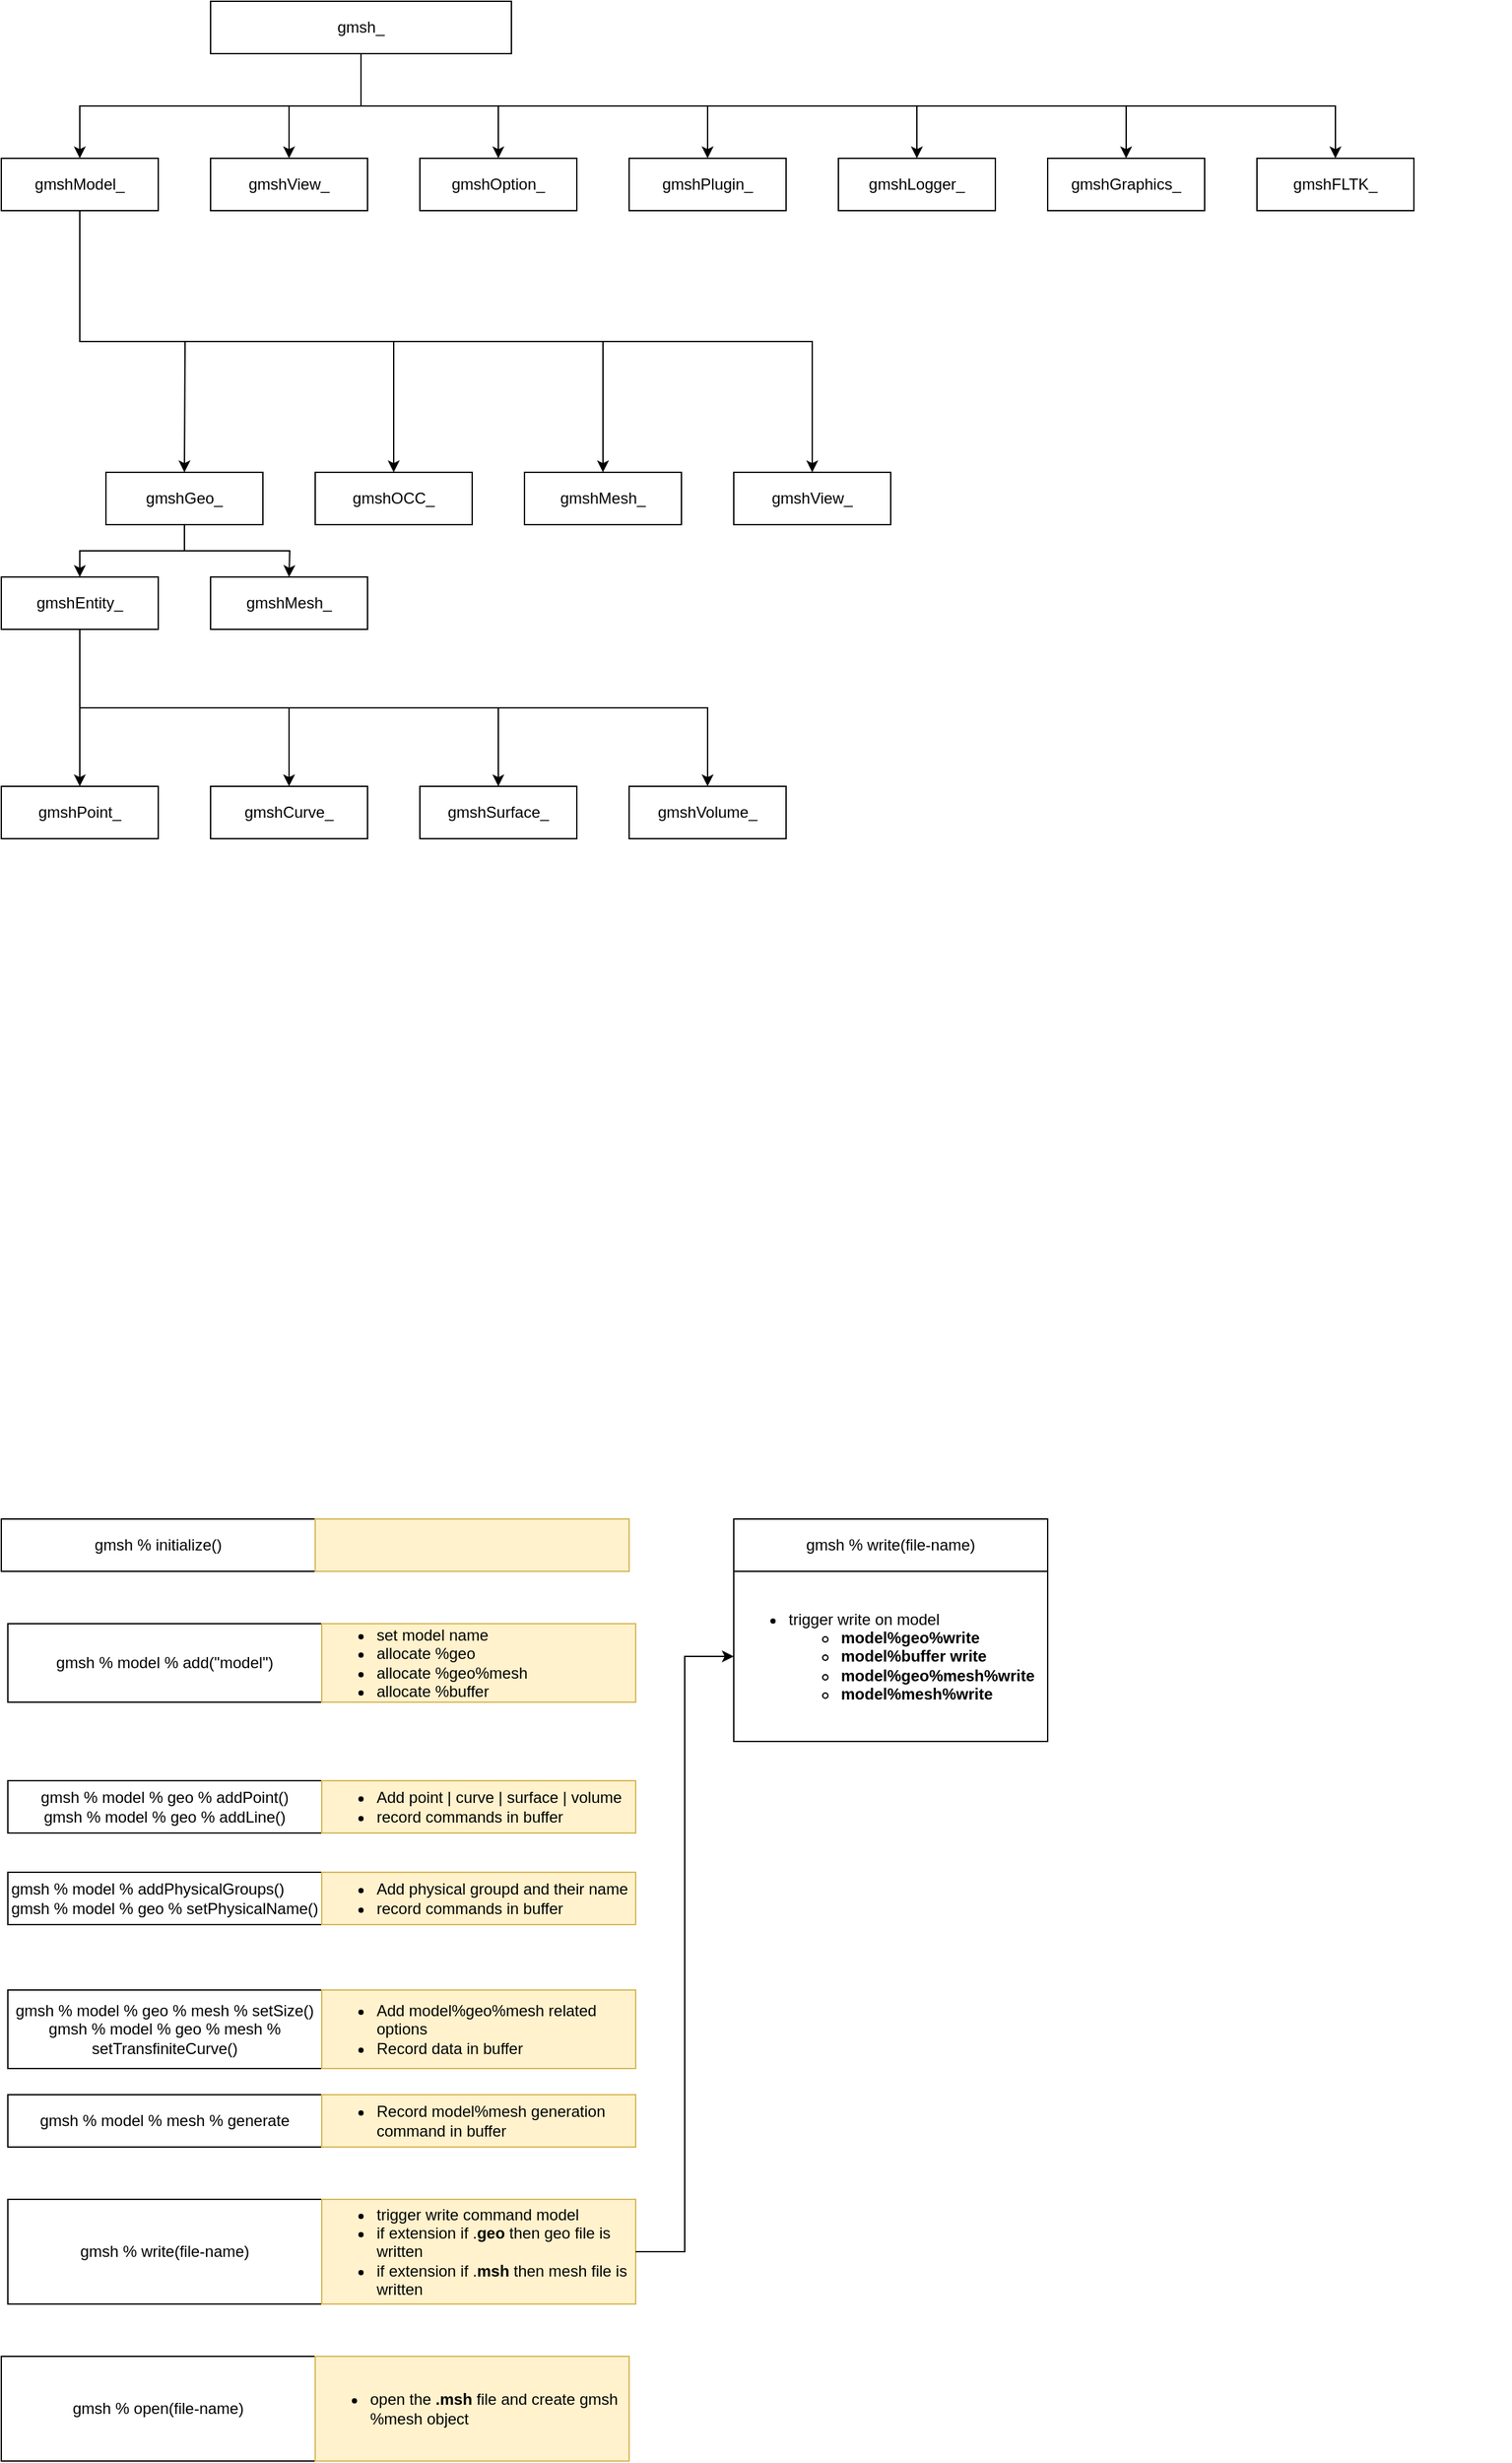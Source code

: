 <mxfile version="15.2.7" type="device" pages="6"><diagram id="NQXRr5dWaCHRLhJ2xisk" name="Overall"><mxGraphModel dx="1102" dy="636" grid="1" gridSize="10" guides="1" tooltips="1" connect="1" arrows="1" fold="1" page="1" pageScale="1" pageWidth="827" pageHeight="1169" math="0" shadow="0"><root><mxCell id="0"/><mxCell id="1" parent="0"/><mxCell id="32eITS3JVrWsyjyf4FKM-10" style="edgeStyle=orthogonalEdgeStyle;rounded=0;orthogonalLoop=1;jettySize=auto;html=1;exitX=0.5;exitY=1;exitDx=0;exitDy=0;" parent="1" source="32eITS3JVrWsyjyf4FKM-2" target="32eITS3JVrWsyjyf4FKM-3" edge="1"><mxGeometry relative="1" as="geometry"/></mxCell><mxCell id="32eITS3JVrWsyjyf4FKM-11" style="edgeStyle=orthogonalEdgeStyle;rounded=0;orthogonalLoop=1;jettySize=auto;html=1;exitX=0.5;exitY=1;exitDx=0;exitDy=0;entryX=0.5;entryY=0;entryDx=0;entryDy=0;" parent="1" source="32eITS3JVrWsyjyf4FKM-2" target="32eITS3JVrWsyjyf4FKM-4" edge="1"><mxGeometry relative="1" as="geometry"/></mxCell><mxCell id="32eITS3JVrWsyjyf4FKM-12" style="edgeStyle=orthogonalEdgeStyle;rounded=0;orthogonalLoop=1;jettySize=auto;html=1;exitX=0.5;exitY=1;exitDx=0;exitDy=0;entryX=0.5;entryY=0;entryDx=0;entryDy=0;" parent="1" source="32eITS3JVrWsyjyf4FKM-2" target="32eITS3JVrWsyjyf4FKM-5" edge="1"><mxGeometry relative="1" as="geometry"/></mxCell><mxCell id="32eITS3JVrWsyjyf4FKM-13" style="edgeStyle=orthogonalEdgeStyle;rounded=0;orthogonalLoop=1;jettySize=auto;html=1;exitX=0.5;exitY=1;exitDx=0;exitDy=0;" parent="1" source="32eITS3JVrWsyjyf4FKM-2" target="32eITS3JVrWsyjyf4FKM-6" edge="1"><mxGeometry relative="1" as="geometry"/></mxCell><mxCell id="4f-s7pOs9MSOMPBTbSYv-1" style="edgeStyle=orthogonalEdgeStyle;rounded=0;orthogonalLoop=1;jettySize=auto;html=1;exitX=0.5;exitY=1;exitDx=0;exitDy=0;" parent="1" source="32eITS3JVrWsyjyf4FKM-2" target="32eITS3JVrWsyjyf4FKM-9" edge="1"><mxGeometry relative="1" as="geometry"/></mxCell><mxCell id="4f-s7pOs9MSOMPBTbSYv-2" style="edgeStyle=orthogonalEdgeStyle;rounded=0;orthogonalLoop=1;jettySize=auto;html=1;exitX=0.5;exitY=1;exitDx=0;exitDy=0;" parent="1" source="32eITS3JVrWsyjyf4FKM-2" target="32eITS3JVrWsyjyf4FKM-7" edge="1"><mxGeometry relative="1" as="geometry"/></mxCell><mxCell id="4f-s7pOs9MSOMPBTbSYv-3" style="edgeStyle=orthogonalEdgeStyle;rounded=0;orthogonalLoop=1;jettySize=auto;html=1;exitX=0.5;exitY=1;exitDx=0;exitDy=0;entryX=0.5;entryY=0;entryDx=0;entryDy=0;" parent="1" source="32eITS3JVrWsyjyf4FKM-2" target="32eITS3JVrWsyjyf4FKM-8" edge="1"><mxGeometry relative="1" as="geometry"/></mxCell><mxCell id="32eITS3JVrWsyjyf4FKM-2" value="gmsh_" style="rounded=0;whiteSpace=wrap;html=1;" parent="1" vertex="1"><mxGeometry x="200" y="40" width="230" height="40" as="geometry"/></mxCell><mxCell id="kxR2PPHf_8bzEHrDJpG4-3" style="edgeStyle=orthogonalEdgeStyle;rounded=0;orthogonalLoop=1;jettySize=auto;html=1;exitX=0.5;exitY=1;exitDx=0;exitDy=0;" parent="1" source="32eITS3JVrWsyjyf4FKM-3" edge="1"><mxGeometry relative="1" as="geometry"><mxPoint x="180.0" y="400" as="targetPoint"/></mxGeometry></mxCell><mxCell id="kxR2PPHf_8bzEHrDJpG4-4" style="edgeStyle=orthogonalEdgeStyle;rounded=0;orthogonalLoop=1;jettySize=auto;html=1;exitX=0.5;exitY=1;exitDx=0;exitDy=0;" parent="1" source="32eITS3JVrWsyjyf4FKM-3" target="kxR2PPHf_8bzEHrDJpG4-1" edge="1"><mxGeometry relative="1" as="geometry"/></mxCell><mxCell id="kxR2PPHf_8bzEHrDJpG4-5" style="edgeStyle=orthogonalEdgeStyle;rounded=0;orthogonalLoop=1;jettySize=auto;html=1;exitX=0.5;exitY=1;exitDx=0;exitDy=0;" parent="1" source="32eITS3JVrWsyjyf4FKM-3" target="32eITS3JVrWsyjyf4FKM-26" edge="1"><mxGeometry relative="1" as="geometry"/></mxCell><mxCell id="kxR2PPHf_8bzEHrDJpG4-6" style="edgeStyle=orthogonalEdgeStyle;rounded=0;orthogonalLoop=1;jettySize=auto;html=1;exitX=0.5;exitY=1;exitDx=0;exitDy=0;" parent="1" source="32eITS3JVrWsyjyf4FKM-3" target="32eITS3JVrWsyjyf4FKM-22" edge="1"><mxGeometry relative="1" as="geometry"/></mxCell><mxCell id="32eITS3JVrWsyjyf4FKM-3" value="gmshModel_" style="rounded=0;whiteSpace=wrap;html=1;" parent="1" vertex="1"><mxGeometry x="40" y="160" width="120" height="40" as="geometry"/></mxCell><mxCell id="32eITS3JVrWsyjyf4FKM-4" value="gmshView_" style="rounded=0;whiteSpace=wrap;html=1;" parent="1" vertex="1"><mxGeometry x="200" y="160" width="120" height="40" as="geometry"/></mxCell><mxCell id="32eITS3JVrWsyjyf4FKM-5" value="gmshOption_" style="rounded=0;whiteSpace=wrap;html=1;" parent="1" vertex="1"><mxGeometry x="360" y="160" width="120" height="40" as="geometry"/></mxCell><mxCell id="32eITS3JVrWsyjyf4FKM-6" value="gmshPlugin_" style="rounded=0;whiteSpace=wrap;html=1;" parent="1" vertex="1"><mxGeometry x="520" y="160" width="120" height="40" as="geometry"/></mxCell><mxCell id="32eITS3JVrWsyjyf4FKM-7" value="gmshGraphics_" style="rounded=0;whiteSpace=wrap;html=1;" parent="1" vertex="1"><mxGeometry x="840" y="160" width="120" height="40" as="geometry"/></mxCell><mxCell id="32eITS3JVrWsyjyf4FKM-8" value="gmshFLTK_" style="rounded=0;whiteSpace=wrap;html=1;" parent="1" vertex="1"><mxGeometry x="1000" y="160" width="120" height="40" as="geometry"/></mxCell><mxCell id="32eITS3JVrWsyjyf4FKM-9" value="gmshLogger_" style="rounded=0;whiteSpace=wrap;html=1;" parent="1" vertex="1"><mxGeometry x="680" y="160" width="120" height="40" as="geometry"/></mxCell><mxCell id="32eITS3JVrWsyjyf4FKM-34" style="edgeStyle=orthogonalEdgeStyle;rounded=0;orthogonalLoop=1;jettySize=auto;html=1;exitX=0.5;exitY=1;exitDx=0;exitDy=0;entryX=0.5;entryY=0;entryDx=0;entryDy=0;" parent="1" source="32eITS3JVrWsyjyf4FKM-17" target="32eITS3JVrWsyjyf4FKM-18" edge="1"><mxGeometry relative="1" as="geometry"/></mxCell><mxCell id="32eITS3JVrWsyjyf4FKM-35" style="edgeStyle=orthogonalEdgeStyle;rounded=0;orthogonalLoop=1;jettySize=auto;html=1;exitX=0.5;exitY=1;exitDx=0;exitDy=0;" parent="1" source="32eITS3JVrWsyjyf4FKM-17" target="32eITS3JVrWsyjyf4FKM-19" edge="1"><mxGeometry relative="1" as="geometry"/></mxCell><mxCell id="32eITS3JVrWsyjyf4FKM-36" style="edgeStyle=orthogonalEdgeStyle;rounded=0;orthogonalLoop=1;jettySize=auto;html=1;exitX=0.5;exitY=1;exitDx=0;exitDy=0;" parent="1" source="32eITS3JVrWsyjyf4FKM-17" target="32eITS3JVrWsyjyf4FKM-20" edge="1"><mxGeometry relative="1" as="geometry"/></mxCell><mxCell id="32eITS3JVrWsyjyf4FKM-37" style="edgeStyle=orthogonalEdgeStyle;rounded=0;orthogonalLoop=1;jettySize=auto;html=1;exitX=0.5;exitY=1;exitDx=0;exitDy=0;" parent="1" source="32eITS3JVrWsyjyf4FKM-17" target="32eITS3JVrWsyjyf4FKM-21" edge="1"><mxGeometry relative="1" as="geometry"/></mxCell><mxCell id="32eITS3JVrWsyjyf4FKM-17" value="gmshEntity_" style="rounded=0;whiteSpace=wrap;html=1;" parent="1" vertex="1"><mxGeometry x="40" y="480" width="120" height="40" as="geometry"/></mxCell><mxCell id="32eITS3JVrWsyjyf4FKM-18" value="gmshPoint_" style="rounded=0;whiteSpace=wrap;html=1;" parent="1" vertex="1"><mxGeometry x="40" y="640" width="120" height="40" as="geometry"/></mxCell><mxCell id="32eITS3JVrWsyjyf4FKM-19" value="gmshCurve_" style="rounded=0;whiteSpace=wrap;html=1;" parent="1" vertex="1"><mxGeometry x="200" y="640" width="120" height="40" as="geometry"/></mxCell><mxCell id="32eITS3JVrWsyjyf4FKM-20" value="gmshSurface_" style="rounded=0;whiteSpace=wrap;html=1;" parent="1" vertex="1"><mxGeometry x="360" y="640" width="120" height="40" as="geometry"/></mxCell><mxCell id="32eITS3JVrWsyjyf4FKM-21" value="gmshVolume_" style="rounded=0;whiteSpace=wrap;html=1;" parent="1" vertex="1"><mxGeometry x="520" y="640" width="120" height="40" as="geometry"/></mxCell><mxCell id="32eITS3JVrWsyjyf4FKM-22" value="gmshView_" style="rounded=0;whiteSpace=wrap;html=1;" parent="1" vertex="1"><mxGeometry x="600" y="400" width="120" height="40" as="geometry"/></mxCell><mxCell id="32eITS3JVrWsyjyf4FKM-30" style="edgeStyle=orthogonalEdgeStyle;rounded=0;orthogonalLoop=1;jettySize=auto;html=1;exitX=0.5;exitY=1;exitDx=0;exitDy=0;" parent="1" source="32eITS3JVrWsyjyf4FKM-23" target="32eITS3JVrWsyjyf4FKM-17" edge="1"><mxGeometry relative="1" as="geometry"><mxPoint x="100.0" y="480" as="targetPoint"/></mxGeometry></mxCell><mxCell id="32eITS3JVrWsyjyf4FKM-31" style="edgeStyle=orthogonalEdgeStyle;rounded=0;orthogonalLoop=1;jettySize=auto;html=1;exitX=0.5;exitY=1;exitDx=0;exitDy=0;entryX=0.5;entryY=0;entryDx=0;entryDy=0;" parent="1" source="32eITS3JVrWsyjyf4FKM-23" edge="1"><mxGeometry relative="1" as="geometry"><mxPoint x="260" y="480" as="targetPoint"/></mxGeometry></mxCell><mxCell id="32eITS3JVrWsyjyf4FKM-23" value="gmshGeo_" style="rounded=0;whiteSpace=wrap;html=1;" parent="1" vertex="1"><mxGeometry x="120" y="400" width="120" height="40" as="geometry"/></mxCell><mxCell id="32eITS3JVrWsyjyf4FKM-26" value="gmshMesh_" style="rounded=0;whiteSpace=wrap;html=1;" parent="1" vertex="1"><mxGeometry x="440" y="400" width="120" height="40" as="geometry"/></mxCell><mxCell id="kxR2PPHf_8bzEHrDJpG4-1" value="gmshOCC_" style="rounded=0;whiteSpace=wrap;html=1;" parent="1" vertex="1"><mxGeometry x="280" y="400" width="120" height="40" as="geometry"/></mxCell><mxCell id="kxR2PPHf_8bzEHrDJpG4-2" value="gmshMesh_" style="rounded=0;whiteSpace=wrap;html=1;" parent="1" vertex="1"><mxGeometry x="200" y="480" width="120" height="40" as="geometry"/></mxCell><mxCell id="AGQQKlVwJfJaSGrh_cUF-12" value="&lt;span style=&quot;font-family: monospace ; font-size: 0px&quot;&gt;%3CmxGraphModel%3E%3Croot%3E%3CmxCell%20id%3D%220%22%2F%3E%3CmxCell%20id%3D%221%22%20parent%3D%220%22%2F%3E%3CmxCell%20id%3D%222%22%20value%3D%22%22%20style%3D%22group%22%20vertex%3D%221%22%20connectable%3D%220%22%20parent%3D%221%22%3E%3CmxGeometry%20x%3D%22-1390%22%20y%3D%22670%22%20width%3D%22520%22%20height%3D%2280%22%20as%3D%22geometry%22%2F%3E%3C%2FmxCell%3E%3CmxCell%20id%3D%223%22%20value%3D%22gmsh%20%25%20initialize()%22%20style%3D%22rounded%3D0%3BwhiteSpace%3Dwrap%3Bhtml%3D1%3B%22%20vertex%3D%221%22%20parent%3D%222%22%3E%3CmxGeometry%20width%3D%22240%22%20height%3D%2280%22%20as%3D%22geometry%22%2F%3E%3C%2FmxCell%3E%3CmxCell%20id%3D%224%22%20value%3D%22%22%20style%3D%22rounded%3D0%3BwhiteSpace%3Dwrap%3Bhtml%3D1%3B%22%20vertex%3D%221%22%20parent%3D%222%22%3E%3CmxGeometry%20x%3D%22240%22%20width%3D%22280%22%20height%3D%2280%22%20as%3D%22geometry%22%2F%3E%3C%2FmxCell%3E%3C%2Froot%3E%3C%2FmxGraphModel%3E&lt;/span&gt;" style="text;html=1;align=center;verticalAlign=middle;resizable=0;points=[];autosize=1;" parent="1" vertex="1"><mxGeometry x="1174" y="921" width="20" height="20" as="geometry"/></mxCell><mxCell id="AGQQKlVwJfJaSGrh_cUF-19" value="" style="group" parent="1" vertex="1" connectable="0"><mxGeometry x="40" y="1200" width="480" height="40" as="geometry"/></mxCell><mxCell id="AGQQKlVwJfJaSGrh_cUF-16" value="gmsh % initialize()" style="rounded=0;whiteSpace=wrap;html=1;" parent="AGQQKlVwJfJaSGrh_cUF-19" vertex="1"><mxGeometry width="240" height="40" as="geometry"/></mxCell><mxCell id="AGQQKlVwJfJaSGrh_cUF-17" value="" style="rounded=0;whiteSpace=wrap;html=1;fillColor=#fff2cc;strokeColor=#d6b656;" parent="AGQQKlVwJfJaSGrh_cUF-19" vertex="1"><mxGeometry x="240" width="240" height="40" as="geometry"/></mxCell><mxCell id="AGQQKlVwJfJaSGrh_cUF-20" value="" style="group" parent="1" vertex="1" connectable="0"><mxGeometry x="45" y="1280" width="480" height="60" as="geometry"/></mxCell><mxCell id="AGQQKlVwJfJaSGrh_cUF-21" value="gmsh % model % add(&quot;model&quot;)" style="rounded=0;whiteSpace=wrap;html=1;" parent="AGQQKlVwJfJaSGrh_cUF-20" vertex="1"><mxGeometry width="240" height="60" as="geometry"/></mxCell><mxCell id="AGQQKlVwJfJaSGrh_cUF-22" value="&lt;ul&gt;&lt;li&gt;set model name&lt;/li&gt;&lt;li&gt;allocate %geo&lt;/li&gt;&lt;li&gt;allocate %geo%mesh&lt;/li&gt;&lt;li&gt;allocate %buffer&lt;/li&gt;&lt;/ul&gt;" style="rounded=0;whiteSpace=wrap;html=1;fillColor=#fff2cc;strokeColor=#d6b656;align=left;" parent="AGQQKlVwJfJaSGrh_cUF-20" vertex="1"><mxGeometry x="240" width="240" height="60" as="geometry"/></mxCell><mxCell id="AGQQKlVwJfJaSGrh_cUF-26" value="" style="group" parent="1" vertex="1" connectable="0"><mxGeometry x="45" y="1400" width="480" height="40" as="geometry"/></mxCell><mxCell id="AGQQKlVwJfJaSGrh_cUF-27" value="gmsh % model % geo % addPoint()&lt;br&gt;gmsh % model % geo % addLine()" style="rounded=0;whiteSpace=wrap;html=1;" parent="AGQQKlVwJfJaSGrh_cUF-26" vertex="1"><mxGeometry width="240" height="40" as="geometry"/></mxCell><mxCell id="AGQQKlVwJfJaSGrh_cUF-28" value="&lt;ul&gt;&lt;li&gt;Add point | curve | surface | volume&lt;/li&gt;&lt;li&gt;record commands in buffer&lt;/li&gt;&lt;/ul&gt;" style="rounded=0;whiteSpace=wrap;html=1;fillColor=#fff2cc;strokeColor=#d6b656;align=left;" parent="AGQQKlVwJfJaSGrh_cUF-26" vertex="1"><mxGeometry x="240" width="240" height="40" as="geometry"/></mxCell><mxCell id="AGQQKlVwJfJaSGrh_cUF-29" value="" style="group" parent="1" vertex="1" connectable="0"><mxGeometry x="45" y="1470" width="480" height="40" as="geometry"/></mxCell><mxCell id="AGQQKlVwJfJaSGrh_cUF-30" value="&lt;div style=&quot;text-align: left&quot;&gt;&lt;span&gt;gmsh % model % addPhysicalGroups()&lt;/span&gt;&lt;/div&gt;&lt;div style=&quot;text-align: left&quot;&gt;&lt;span&gt;gmsh % model % geo % setPhysicalName()&lt;/span&gt;&lt;/div&gt;" style="rounded=0;whiteSpace=wrap;html=1;" parent="AGQQKlVwJfJaSGrh_cUF-29" vertex="1"><mxGeometry width="240" height="40" as="geometry"/></mxCell><mxCell id="AGQQKlVwJfJaSGrh_cUF-31" value="&lt;ul&gt;&lt;li&gt;Add physical groupd and their name&lt;/li&gt;&lt;li&gt;record commands in buffer&lt;/li&gt;&lt;/ul&gt;" style="rounded=0;whiteSpace=wrap;html=1;fillColor=#fff2cc;strokeColor=#d6b656;align=left;" parent="AGQQKlVwJfJaSGrh_cUF-29" vertex="1"><mxGeometry x="240" width="240" height="40" as="geometry"/></mxCell><mxCell id="AGQQKlVwJfJaSGrh_cUF-32" value="" style="group" parent="1" vertex="1" connectable="0"><mxGeometry x="45" y="1560" width="480" height="60" as="geometry"/></mxCell><mxCell id="AGQQKlVwJfJaSGrh_cUF-33" value="&lt;div&gt;&lt;span&gt;gmsh % model % geo % mesh % setSize()&lt;/span&gt;&lt;/div&gt;&lt;div&gt;&lt;span&gt;gmsh % model % geo % mesh % setTransfiniteCurve()&lt;/span&gt;&lt;/div&gt;" style="rounded=0;whiteSpace=wrap;html=1;align=center;" parent="AGQQKlVwJfJaSGrh_cUF-32" vertex="1"><mxGeometry width="240" height="60" as="geometry"/></mxCell><mxCell id="AGQQKlVwJfJaSGrh_cUF-34" value="&lt;ul&gt;&lt;li&gt;Add model%geo%mesh related options&lt;/li&gt;&lt;li&gt;Record data in buffer&lt;/li&gt;&lt;/ul&gt;" style="rounded=0;whiteSpace=wrap;html=1;fillColor=#fff2cc;strokeColor=#d6b656;align=left;" parent="AGQQKlVwJfJaSGrh_cUF-32" vertex="1"><mxGeometry x="240" width="240" height="60" as="geometry"/></mxCell><mxCell id="AGQQKlVwJfJaSGrh_cUF-35" value="" style="group" parent="1" vertex="1" connectable="0"><mxGeometry x="45" y="1640" width="480" height="40" as="geometry"/></mxCell><mxCell id="AGQQKlVwJfJaSGrh_cUF-36" value="&lt;div style=&quot;text-align: left&quot;&gt;&lt;span&gt;gmsh % model % mesh % generate&lt;br&gt;&lt;/span&gt;&lt;/div&gt;" style="rounded=0;whiteSpace=wrap;html=1;" parent="AGQQKlVwJfJaSGrh_cUF-35" vertex="1"><mxGeometry width="240" height="40" as="geometry"/></mxCell><mxCell id="AGQQKlVwJfJaSGrh_cUF-37" value="&lt;ul&gt;&lt;li&gt;Record model%mesh generation command in buffer&lt;/li&gt;&lt;/ul&gt;" style="rounded=0;whiteSpace=wrap;html=1;fillColor=#fff2cc;strokeColor=#d6b656;align=left;" parent="AGQQKlVwJfJaSGrh_cUF-35" vertex="1"><mxGeometry x="240" width="240" height="40" as="geometry"/></mxCell><mxCell id="AGQQKlVwJfJaSGrh_cUF-39" value="" style="group" parent="1" vertex="1" connectable="0"><mxGeometry x="45" y="1720" width="480" height="80" as="geometry"/></mxCell><mxCell id="AGQQKlVwJfJaSGrh_cUF-40" value="&lt;div style=&quot;text-align: left&quot;&gt;&lt;span&gt;gmsh % write(file-name)&lt;br&gt;&lt;/span&gt;&lt;/div&gt;" style="rounded=0;whiteSpace=wrap;html=1;" parent="AGQQKlVwJfJaSGrh_cUF-39" vertex="1"><mxGeometry width="240" height="80" as="geometry"/></mxCell><mxCell id="AGQQKlVwJfJaSGrh_cUF-41" value="&lt;ul&gt;&lt;li&gt;trigger write command model&lt;/li&gt;&lt;li&gt;if extension if .&lt;b&gt;geo&lt;/b&gt; then geo file is written&lt;/li&gt;&lt;li&gt;if extension if .&lt;b&gt;msh&lt;/b&gt; then mesh file is written&lt;/li&gt;&lt;/ul&gt;" style="rounded=0;whiteSpace=wrap;html=1;fillColor=#fff2cc;strokeColor=#d6b656;align=left;" parent="AGQQKlVwJfJaSGrh_cUF-39" vertex="1"><mxGeometry x="240" width="240" height="80" as="geometry"/></mxCell><mxCell id="AGQQKlVwJfJaSGrh_cUF-49" value="" style="group" parent="1" vertex="1" connectable="0"><mxGeometry x="600" y="1200" width="240" height="170" as="geometry"/></mxCell><mxCell id="AGQQKlVwJfJaSGrh_cUF-45" value="&lt;div style=&quot;text-align: left&quot;&gt;&lt;span&gt;gmsh % write(file-name)&lt;br&gt;&lt;/span&gt;&lt;/div&gt;" style="rounded=0;whiteSpace=wrap;html=1;" parent="AGQQKlVwJfJaSGrh_cUF-49" vertex="1"><mxGeometry width="240" height="40" as="geometry"/></mxCell><mxCell id="AGQQKlVwJfJaSGrh_cUF-46" value="&lt;ul&gt;&lt;li&gt;&lt;span&gt;trigger write on model&lt;/span&gt;&lt;/li&gt;&lt;ul&gt;&lt;li&gt;&lt;b&gt;model%geo%write&lt;/b&gt;&lt;/li&gt;&lt;li&gt;&lt;b&gt;model%buffer write&lt;/b&gt;&lt;/li&gt;&lt;li&gt;&lt;b&gt;model%geo%mesh%write&lt;/b&gt;&lt;/li&gt;&lt;li&gt;&lt;b&gt;model%mesh%write&lt;/b&gt;&lt;/li&gt;&lt;/ul&gt;&lt;/ul&gt;" style="rounded=0;whiteSpace=wrap;html=1;align=left;" parent="AGQQKlVwJfJaSGrh_cUF-49" vertex="1"><mxGeometry y="40" width="240" height="130" as="geometry"/></mxCell><mxCell id="AGQQKlVwJfJaSGrh_cUF-51" style="edgeStyle=orthogonalEdgeStyle;rounded=0;orthogonalLoop=1;jettySize=auto;html=1;exitX=1;exitY=0.5;exitDx=0;exitDy=0;entryX=0;entryY=0.5;entryDx=0;entryDy=0;" parent="1" source="AGQQKlVwJfJaSGrh_cUF-41" target="AGQQKlVwJfJaSGrh_cUF-46" edge="1"><mxGeometry relative="1" as="geometry"/></mxCell><mxCell id="AGQQKlVwJfJaSGrh_cUF-52" value="" style="group" parent="1" vertex="1" connectable="0"><mxGeometry x="40" y="1840" width="480" height="80" as="geometry"/></mxCell><mxCell id="AGQQKlVwJfJaSGrh_cUF-53" value="&lt;div style=&quot;text-align: left&quot;&gt;&lt;span&gt;gmsh % open(file-name)&lt;br&gt;&lt;/span&gt;&lt;/div&gt;" style="rounded=0;whiteSpace=wrap;html=1;" parent="AGQQKlVwJfJaSGrh_cUF-52" vertex="1"><mxGeometry width="240" height="80" as="geometry"/></mxCell><mxCell id="AGQQKlVwJfJaSGrh_cUF-54" value="&lt;ul&gt;&lt;li&gt;open the &lt;b&gt;.msh &lt;/b&gt;file and create gmsh %mesh object&lt;/li&gt;&lt;/ul&gt;" style="rounded=0;whiteSpace=wrap;html=1;fillColor=#fff2cc;strokeColor=#d6b656;align=left;" parent="AGQQKlVwJfJaSGrh_cUF-52" vertex="1"><mxGeometry x="240" width="240" height="80" as="geometry"/></mxCell></root></mxGraphModel></diagram><diagram id="anIHi3EV9YGcidBy8HDY" name="gmsh"><mxGraphModel dx="1102" dy="636" grid="1" gridSize="10" guides="1" tooltips="1" connect="1" arrows="1" fold="1" page="1" pageScale="1" pageWidth="827" pageHeight="1169" math="0" shadow="0"><root><mxCell id="KAqnvLpb_xCXb41gOuoH-0"/><mxCell id="KAqnvLpb_xCXb41gOuoH-1" parent="KAqnvLpb_xCXb41gOuoH-0"/><mxCell id="DZcxCpixzE2AbroGb5vM-0" style="edgeStyle=orthogonalEdgeStyle;rounded=0;orthogonalLoop=1;jettySize=auto;html=1;exitX=0.5;exitY=1;exitDx=0;exitDy=0;" edge="1" parent="KAqnvLpb_xCXb41gOuoH-1" source="DZcxCpixzE2AbroGb5vM-7" target="DZcxCpixzE2AbroGb5vM-8"><mxGeometry relative="1" as="geometry"/></mxCell><mxCell id="DZcxCpixzE2AbroGb5vM-1" style="edgeStyle=orthogonalEdgeStyle;rounded=0;orthogonalLoop=1;jettySize=auto;html=1;exitX=0.5;exitY=1;exitDx=0;exitDy=0;entryX=0.5;entryY=0;entryDx=0;entryDy=0;" edge="1" parent="KAqnvLpb_xCXb41gOuoH-1" source="DZcxCpixzE2AbroGb5vM-7" target="DZcxCpixzE2AbroGb5vM-9"><mxGeometry relative="1" as="geometry"><Array as="points"><mxPoint x="400" y="120"/><mxPoint x="200" y="120"/></Array></mxGeometry></mxCell><mxCell id="DZcxCpixzE2AbroGb5vM-2" style="edgeStyle=orthogonalEdgeStyle;rounded=0;orthogonalLoop=1;jettySize=auto;html=1;exitX=0.5;exitY=1;exitDx=0;exitDy=0;entryX=0.5;entryY=0;entryDx=0;entryDy=0;" edge="1" parent="KAqnvLpb_xCXb41gOuoH-1" source="DZcxCpixzE2AbroGb5vM-7" target="DZcxCpixzE2AbroGb5vM-10"><mxGeometry relative="1" as="geometry"/></mxCell><mxCell id="DZcxCpixzE2AbroGb5vM-3" style="edgeStyle=orthogonalEdgeStyle;rounded=0;orthogonalLoop=1;jettySize=auto;html=1;exitX=0.5;exitY=1;exitDx=0;exitDy=0;" edge="1" parent="KAqnvLpb_xCXb41gOuoH-1" source="DZcxCpixzE2AbroGb5vM-7" target="DZcxCpixzE2AbroGb5vM-11"><mxGeometry relative="1" as="geometry"/></mxCell><mxCell id="DZcxCpixzE2AbroGb5vM-4" style="edgeStyle=orthogonalEdgeStyle;rounded=0;orthogonalLoop=1;jettySize=auto;html=1;exitX=0.5;exitY=1;exitDx=0;exitDy=0;" edge="1" parent="KAqnvLpb_xCXb41gOuoH-1" source="DZcxCpixzE2AbroGb5vM-7" target="DZcxCpixzE2AbroGb5vM-14"><mxGeometry relative="1" as="geometry"/></mxCell><mxCell id="DZcxCpixzE2AbroGb5vM-5" style="edgeStyle=orthogonalEdgeStyle;rounded=0;orthogonalLoop=1;jettySize=auto;html=1;exitX=0.5;exitY=1;exitDx=0;exitDy=0;" edge="1" parent="KAqnvLpb_xCXb41gOuoH-1" source="DZcxCpixzE2AbroGb5vM-7" target="DZcxCpixzE2AbroGb5vM-12"><mxGeometry relative="1" as="geometry"><Array as="points"><mxPoint x="400" y="120"/><mxPoint x="600" y="120"/></Array></mxGeometry></mxCell><mxCell id="DZcxCpixzE2AbroGb5vM-6" style="edgeStyle=orthogonalEdgeStyle;rounded=0;orthogonalLoop=1;jettySize=auto;html=1;exitX=0.5;exitY=1;exitDx=0;exitDy=0;entryX=0.5;entryY=0;entryDx=0;entryDy=0;" edge="1" parent="KAqnvLpb_xCXb41gOuoH-1" source="DZcxCpixzE2AbroGb5vM-7" target="DZcxCpixzE2AbroGb5vM-13"><mxGeometry relative="1" as="geometry"/></mxCell><mxCell id="DZcxCpixzE2AbroGb5vM-7" value="gmsh_" style="rounded=0;whiteSpace=wrap;html=1;fillColor=#e1d5e7;strokeColor=#9673a6;" vertex="1" parent="KAqnvLpb_xCXb41gOuoH-1"><mxGeometry x="120" y="40" width="560" height="40" as="geometry"/></mxCell><mxCell id="DZcxCpixzE2AbroGb5vM-8" value="gmshModel_" style="rounded=0;whiteSpace=wrap;html=1;fillColor=#fff2cc;strokeColor=#d6b656;" vertex="1" parent="KAqnvLpb_xCXb41gOuoH-1"><mxGeometry x="40" y="160" width="120" height="40" as="geometry"/></mxCell><mxCell id="DZcxCpixzE2AbroGb5vM-9" value="gmshView_" style="rounded=0;whiteSpace=wrap;html=1;fillColor=#fff2cc;strokeColor=#d6b656;" vertex="1" parent="KAqnvLpb_xCXb41gOuoH-1"><mxGeometry x="120" y="240" width="160" height="40" as="geometry"/></mxCell><mxCell id="DZcxCpixzE2AbroGb5vM-10" value="gmshOption_" style="rounded=0;whiteSpace=wrap;html=1;fillColor=#fff2cc;strokeColor=#d6b656;" vertex="1" parent="KAqnvLpb_xCXb41gOuoH-1"><mxGeometry x="240" y="160" width="120" height="40" as="geometry"/></mxCell><mxCell id="DZcxCpixzE2AbroGb5vM-11" value="gmshPlugin_" style="rounded=0;whiteSpace=wrap;html=1;fillColor=#fff2cc;strokeColor=#d6b656;" vertex="1" parent="KAqnvLpb_xCXb41gOuoH-1"><mxGeometry x="320" y="240" width="160" height="40" as="geometry"/></mxCell><mxCell id="DZcxCpixzE2AbroGb5vM-12" value="gmshGraphics_" style="rounded=0;whiteSpace=wrap;html=1;fillColor=#fff2cc;strokeColor=#d6b656;" vertex="1" parent="KAqnvLpb_xCXb41gOuoH-1"><mxGeometry x="520" y="240" width="160" height="40" as="geometry"/></mxCell><mxCell id="DZcxCpixzE2AbroGb5vM-13" value="gmshFLTK_" style="rounded=0;whiteSpace=wrap;html=1;fillColor=#fff2cc;strokeColor=#d6b656;" vertex="1" parent="KAqnvLpb_xCXb41gOuoH-1"><mxGeometry x="640" y="160" width="120" height="40" as="geometry"/></mxCell><mxCell id="DZcxCpixzE2AbroGb5vM-14" value="gmshLogger_" style="rounded=0;whiteSpace=wrap;html=1;fillColor=#fff2cc;strokeColor=#d6b656;" vertex="1" parent="KAqnvLpb_xCXb41gOuoH-1"><mxGeometry x="440" y="160" width="120" height="40" as="geometry"/></mxCell></root></mxGraphModel></diagram><diagram id="d9qi_2fL64r9EjEtqU83" name="gmsh/model"><mxGraphModel dx="1530" dy="1098" grid="1" gridSize="10" guides="1" tooltips="1" connect="1" arrows="1" fold="1" page="1" pageScale="1" pageWidth="827" pageHeight="1169" math="0" shadow="0">&#xa;            <root>&#xa;                <mxCell id="pIkcD43HSHm_olCG6Gtv-0"/>&#xa;                <mxCell id="pIkcD43HSHm_olCG6Gtv-1" parent="pIkcD43HSHm_olCG6Gtv-0"/>&#xa;                <mxCell id="7OPdXwVHoUVcUR7twzJ7-3" value="gmsh_" style="swimlane;fontStyle=1;align=center;verticalAlign=top;childLayout=stackLayout;horizontal=1;startSize=26;horizontalStack=0;resizeParent=1;resizeParentMax=0;resizeLast=0;collapsible=1;marginBottom=0;" parent="pIkcD43HSHm_olCG6Gtv-1" vertex="1">&#xa;                    <mxGeometry x="40" y="40" width="160" height="86" as="geometry"/>&#xa;                </mxCell>&#xa;                <mxCell id="7OPdXwVHoUVcUR7twzJ7-4" value="+ gmshModel_: model" style="text;strokeColor=none;fillColor=none;align=left;verticalAlign=top;spacingLeft=4;spacingRight=4;overflow=hidden;rotatable=0;points=[[0,0.5],[1,0.5]];portConstraint=eastwest;" parent="7OPdXwVHoUVcUR7twzJ7-3" vertex="1">&#xa;                    <mxGeometry y="26" width="160" height="26" as="geometry"/>&#xa;                </mxCell>&#xa;                <mxCell id="7OPdXwVHoUVcUR7twzJ7-5" value="" style="line;strokeWidth=1;fillColor=none;align=left;verticalAlign=middle;spacingTop=-1;spacingLeft=3;spacingRight=3;rotatable=0;labelPosition=right;points=[];portConstraint=eastwest;" parent="7OPdXwVHoUVcUR7twzJ7-3" vertex="1">&#xa;                    <mxGeometry y="52" width="160" height="8" as="geometry"/>&#xa;                </mxCell>&#xa;                <mxCell id="7OPdXwVHoUVcUR7twzJ7-6" value="+ others..." style="text;strokeColor=none;fillColor=none;align=left;verticalAlign=top;spacingLeft=4;spacingRight=4;overflow=hidden;rotatable=0;points=[[0,0.5],[1,0.5]];portConstraint=eastwest;" parent="7OPdXwVHoUVcUR7twzJ7-3" vertex="1">&#xa;                    <mxGeometry y="60" width="160" height="26" as="geometry"/>&#xa;                </mxCell>&#xa;                <mxCell id="r69mwxMwgBciCGsQ_Y5A-1" value="Method for gmshModel_" style="text;html=1;align=center;verticalAlign=middle;whiteSpace=wrap;rounded=0;strokeColor=#000000;" parent="pIkcD43HSHm_olCG6Gtv-1" vertex="1">&#xa;                    <mxGeometry x="560" y="40" width="240" height="40" as="geometry"/>&#xa;                </mxCell>&#xa;                <mxCell id="r69mwxMwgBciCGsQ_Y5A-2" value="&lt;p style=&quot;line-height: 120%&quot;&gt;+ add&lt;/p&gt;&lt;p style=&quot;line-height: 120%&quot;&gt;+ remove&lt;/p&gt;&lt;p style=&quot;line-height: 120%&quot;&gt;+ list&lt;/p&gt;&lt;p style=&quot;line-height: 120%&quot;&gt;+ getCurrent&lt;/p&gt;&lt;p style=&quot;line-height: 120%&quot;&gt;+ setCurrent&lt;/p&gt;&lt;p style=&quot;line-height: 120%&quot;&gt;+ getEntities&lt;/p&gt;&lt;p style=&quot;line-height: 120%&quot;&gt;+ setEntityName&lt;/p&gt;&lt;p style=&quot;line-height: 120%&quot;&gt;&lt;span&gt;+ getPhysicalGroups&lt;/span&gt;&lt;/p&gt;&lt;p style=&quot;line-height: 120%&quot;&gt;&lt;span&gt;+ getEntitiesForPhysicalGroup&lt;/span&gt;&lt;/p&gt;&lt;p style=&quot;line-height: 120%&quot;&gt;&lt;span&gt;+ getPhysicalGroupsForEntity&lt;/span&gt;&lt;/p&gt;&lt;p style=&quot;line-height: 120%&quot;&gt;&lt;span&gt;+ addPhysicalGroup&lt;/span&gt;&lt;/p&gt;&lt;p style=&quot;line-height: 120%&quot;&gt;&lt;span&gt;+ setPhysicalName&lt;/span&gt;&lt;/p&gt;&lt;p style=&quot;line-height: 120%&quot;&gt;+ getPhysicalName&lt;/p&gt;&lt;p style=&quot;line-height: 120%&quot;&gt;+ getBoundary&lt;/p&gt;&lt;p style=&quot;line-height: 120%&quot;&gt;+ getEntitiesInBoundingBox&lt;/p&gt;&lt;p style=&quot;line-height: 120%&quot;&gt;+ getBoundingBox&lt;/p&gt;&lt;p style=&quot;line-height: 120%&quot;&gt;+ getDimension&lt;/p&gt;&lt;p style=&quot;line-height: 120%&quot;&gt;+ addDiscreteEntity&lt;/p&gt;&lt;p style=&quot;line-height: 120%&quot;&gt;+ removeEntities&lt;/p&gt;&lt;p style=&quot;line-height: 120%&quot;&gt;+ removeEntityName&lt;/p&gt;&lt;p style=&quot;line-height: 120%&quot;&gt;+ removePhysicalGroup&lt;/p&gt;&lt;p style=&quot;line-height: 120%&quot;&gt;+ removePhysicalName&lt;/p&gt;&lt;p style=&quot;line-height: 120%&quot;&gt;+ getType&lt;/p&gt;&lt;p style=&quot;line-height: 120%&quot;&gt;+ getParent&lt;/p&gt;&lt;p style=&quot;line-height: 120%&quot;&gt;+ getPartitions&lt;/p&gt;&lt;p style=&quot;line-height: 120%&quot;&gt;+ getValue&lt;/p&gt;&lt;p style=&quot;line-height: 120%&quot;&gt;+ getDerivative&lt;/p&gt;&lt;p style=&quot;line-height: 120%&quot;&gt;+ getCurvature&lt;/p&gt;&lt;p style=&quot;line-height: 120%&quot;&gt;+ getPrincipalCurvatures&lt;/p&gt;&lt;p style=&quot;line-height: 120%&quot;&gt;+ getNormal&lt;/p&gt;&lt;p style=&quot;line-height: 120%&quot;&gt;+ getParametrization&lt;/p&gt;&lt;p style=&quot;line-height: 120%&quot;&gt;+ getParametrizationBounds&lt;/p&gt;&lt;p style=&quot;line-height: 120%&quot;&gt;+ setVisibility&lt;/p&gt;&lt;p style=&quot;line-height: 120%&quot;&gt;+ getVisibility&lt;/p&gt;&lt;p style=&quot;line-height: 120%&quot;&gt;+ setColor&lt;/p&gt;&lt;p style=&quot;line-height: 120%&quot;&gt;+ getColor&lt;/p&gt;&lt;p style=&quot;line-height: 120%&quot;&gt;+ setCoordinates&lt;/p&gt;&lt;p style=&quot;line-height: 120%&quot;&gt;&lt;span&gt;&amp;nbsp;&lt;/span&gt;&lt;/p&gt;" style="rounded=0;whiteSpace=wrap;html=1;fillColor=none;align=left;" parent="pIkcD43HSHm_olCG6Gtv-1" vertex="1">&#xa;                    <mxGeometry x="560" y="80" width="240" height="1050" as="geometry"/>&#xa;                </mxCell>&#xa;                <mxCell id="r69mwxMwgBciCGsQ_Y5A-7" value="gmshModel_" style="rounded=0;whiteSpace=wrap;html=1;strokeColor=#000000;fillColor=none;" parent="pIkcD43HSHm_olCG6Gtv-1" vertex="1">&#xa;                    <mxGeometry x="240" y="40" width="280" height="40" as="geometry"/>&#xa;                </mxCell>&#xa;                <mxCell id="r69mwxMwgBciCGsQ_Y5A-8" value="+ file_: afile&lt;br&gt;+ string: buffer(:)&lt;br&gt;+ string: name&lt;br&gt;+ gmshGeo_ : geo&lt;br&gt;+ gmshOCC_ : occ&lt;br&gt;+ gmshMesh_ : mesh&lt;br&gt;&amp;nbsp;" style="rounded=0;whiteSpace=wrap;html=1;strokeColor=#000000;fillColor=none;align=left;" parent="pIkcD43HSHm_olCG6Gtv-1" vertex="1">&#xa;                    <mxGeometry x="240" y="80" width="280" height="180" as="geometry"/>&#xa;                </mxCell>&#xa;            </root>&#xa;        </mxGraphModel></diagram><diagram id="3d-pvoJUV_sE8lI05V8x" name="gmsh/model/geo"><mxGraphModel dx="932" dy="641" grid="1" gridSize="10" guides="1" tooltips="1" connect="1" arrows="1" fold="1" page="1" pageScale="1" pageWidth="827" pageHeight="1169" math="0" shadow="0">&#xa;            <root>&#xa;                <mxCell id="-ALNMIHDJSOg60SvmwX8-0"/>&#xa;                <mxCell id="-ALNMIHDJSOg60SvmwX8-1" parent="-ALNMIHDJSOg60SvmwX8-0"/>&#xa;                <mxCell id="Ewg3HL1mxkiAJaYJC5_3-0" value="Method for gmshGeo_" style="text;html=1;align=center;verticalAlign=middle;whiteSpace=wrap;rounded=0;strokeColor=#000000;" parent="-ALNMIHDJSOg60SvmwX8-1" vertex="1">&#xa;                    <mxGeometry x="560" y="40" width="240" height="40" as="geometry"/>&#xa;                </mxCell>&#xa;                <mxCell id="Ewg3HL1mxkiAJaYJC5_3-1" value="&lt;p style=&quot;line-height: 120%&quot;&gt;+ addPoint&lt;/p&gt;&lt;p style=&quot;line-height: 120%&quot;&gt;+ addLine&lt;/p&gt;&lt;p style=&quot;line-height: 120%&quot;&gt;&lt;span&gt;+ addCicleArc&lt;/span&gt;&lt;/p&gt;&lt;p style=&quot;line-height: 120%&quot;&gt;&lt;span&gt;+ addEllipseArc&lt;/span&gt;&lt;/p&gt;&lt;p style=&quot;line-height: 120%&quot;&gt;&lt;span&gt;+ addSpline&lt;/span&gt;&lt;/p&gt;&lt;p style=&quot;line-height: 120%&quot;&gt;&lt;span&gt;+ addBSpline&lt;/span&gt;&lt;/p&gt;&lt;p style=&quot;line-height: 120%&quot;&gt;&lt;span&gt;+ addBezier&lt;/span&gt;&lt;/p&gt;&lt;p style=&quot;line-height: 120%&quot;&gt;&lt;span&gt;+ addCompoundSpline&lt;/span&gt;&lt;/p&gt;&lt;p style=&quot;line-height: 120%&quot;&gt;&lt;span&gt;+ addCompoundBSpline&lt;/span&gt;&lt;/p&gt;&lt;p style=&quot;line-height: 120%&quot;&gt;&lt;span&gt;+ addCurveLoop&lt;/span&gt;&lt;/p&gt;&lt;p style=&quot;line-height: 120%&quot;&gt;&lt;span&gt;+ addPlaneSurface&lt;/span&gt;&lt;/p&gt;&lt;p style=&quot;line-height: 120%&quot;&gt;&lt;span&gt;+ addSurfaceFilling&lt;/span&gt;&lt;/p&gt;&lt;p style=&quot;line-height: 120%&quot;&gt;&lt;span&gt;+ addSurfaceLoop&lt;/span&gt;&lt;/p&gt;&lt;p style=&quot;line-height: 120%&quot;&gt;&lt;span&gt;+ addVolume&lt;/span&gt;&lt;/p&gt;&lt;p style=&quot;line-height: 120%&quot;&gt;&lt;span&gt;+ extrude&lt;/span&gt;&lt;/p&gt;&lt;p style=&quot;line-height: 120%&quot;&gt;&lt;span&gt;+ revolve&lt;/span&gt;&lt;/p&gt;&lt;p style=&quot;line-height: 120%&quot;&gt;&lt;span&gt;+ twist&lt;/span&gt;&lt;/p&gt;&lt;p style=&quot;line-height: 120%&quot;&gt;&lt;span&gt;+ translate&lt;/span&gt;&lt;/p&gt;&lt;p style=&quot;line-height: 120%&quot;&gt;&lt;span&gt;+ rotate&lt;/span&gt;&lt;/p&gt;&lt;p style=&quot;line-height: 120%&quot;&gt;&lt;span&gt;+ dilate&lt;/span&gt;&lt;/p&gt;&lt;p style=&quot;line-height: 120%&quot;&gt;&lt;span&gt;+ mirror&lt;/span&gt;&lt;/p&gt;&lt;p style=&quot;line-height: 120%&quot;&gt;&lt;span&gt;+ symmetrize&lt;/span&gt;&lt;/p&gt;&lt;p style=&quot;line-height: 120%&quot;&gt;&lt;span&gt;+ copy&lt;/span&gt;&lt;/p&gt;&lt;p style=&quot;line-height: 120%&quot;&gt;&lt;span&gt;+ remove&lt;/span&gt;&lt;/p&gt;&lt;p style=&quot;line-height: 120%&quot;&gt;&lt;span&gt;+ removeAllDuplicates&lt;/span&gt;&lt;/p&gt;&lt;p style=&quot;line-height: 120%&quot;&gt;&lt;span&gt;+ splitCurve&lt;/span&gt;&lt;/p&gt;&lt;p style=&quot;line-height: 120%&quot;&gt;&lt;span&gt;+ synchronize&lt;/span&gt;&lt;/p&gt;&lt;p style=&quot;line-height: 120%&quot;&gt;&lt;span&gt;&amp;nbsp;&lt;/span&gt;&lt;/p&gt;" style="rounded=0;whiteSpace=wrap;html=1;fillColor=none;align=left;" parent="-ALNMIHDJSOg60SvmwX8-1" vertex="1">&#xa;                    <mxGeometry x="560" y="80" width="240" height="720" as="geometry"/>&#xa;                </mxCell>&#xa;                <mxCell id="6qVuUILHa_a3qUx8rxJo-0" value="gmshGeo_" style="text;html=1;align=center;verticalAlign=middle;whiteSpace=wrap;rounded=0;strokeColor=#000000;" parent="-ALNMIHDJSOg60SvmwX8-1" vertex="1">&#xa;                    <mxGeometry x="119" y="40" width="240" height="40" as="geometry"/>&#xa;                </mxCell>&#xa;                <mxCell id="6qVuUILHa_a3qUx8rxJo-1" value="&lt;p style=&quot;line-height: 120%&quot;&gt;+ int: nsd&lt;/p&gt;&lt;p style=&quot;line-height: 120%&quot;&gt;+ gmshPoint_ :: point(:)&lt;/p&gt;&lt;p style=&quot;line-height: 120%&quot;&gt;+ gmshCurve_ :: curve(:)&lt;/p&gt;&lt;p style=&quot;line-height: 120%&quot;&gt;+ gmshVolume_ :: volume(:)&lt;/p&gt;&lt;p style=&quot;line-height: 120%&quot;&gt;&lt;span&gt;&amp;nbsp;&lt;/span&gt;&lt;/p&gt;" style="rounded=0;whiteSpace=wrap;html=1;fillColor=none;align=left;" parent="-ALNMIHDJSOg60SvmwX8-1" vertex="1">&#xa;                    <mxGeometry x="120" y="80" width="240" height="200" as="geometry"/>&#xa;                </mxCell>&#xa;                <mxCell id="6qVuUILHa_a3qUx8rxJo-2" value="gmshGeo_" style="text;html=1;align=center;verticalAlign=middle;whiteSpace=wrap;rounded=0;strokeColor=#000000;" parent="-ALNMIHDJSOg60SvmwX8-1" vertex="1">&#xa;                    <mxGeometry x="120" y="360" width="240" height="40" as="geometry"/>&#xa;                </mxCell>&#xa;            </root>&#xa;        </mxGraphModel></diagram><diagram id="Yygssd4Vw7_5UfnyzvHD" name="gmshEntity"><mxGraphModel dx="1172" dy="711" grid="1" gridSize="10" guides="1" tooltips="1" connect="1" arrows="1" fold="1" page="1" pageScale="1" pageWidth="827" pageHeight="1169" math="0" shadow="0">&#xa;            <root>&#xa;                <mxCell id="UFnmrs3_7ZFfJ4flF-bC-0"/>&#xa;                <mxCell id="UFnmrs3_7ZFfJ4flF-bC-1" parent="UFnmrs3_7ZFfJ4flF-bC-0"/>&#xa;                <mxCell id="UFnmrs3_7ZFfJ4flF-bC-9" style="edgeStyle=orthogonalEdgeStyle;rounded=0;orthogonalLoop=1;jettySize=auto;html=1;exitX=0.5;exitY=1;exitDx=0;exitDy=0;" parent="UFnmrs3_7ZFfJ4flF-bC-1" source="UFnmrs3_7ZFfJ4flF-bC-2" target="UFnmrs3_7ZFfJ4flF-bC-3" edge="1">&#xa;                    <mxGeometry relative="1" as="geometry"/>&#xa;                </mxCell>&#xa;                <mxCell id="UFnmrs3_7ZFfJ4flF-bC-10" style="edgeStyle=orthogonalEdgeStyle;rounded=0;orthogonalLoop=1;jettySize=auto;html=1;exitX=0.5;exitY=1;exitDx=0;exitDy=0;" parent="UFnmrs3_7ZFfJ4flF-bC-1" source="UFnmrs3_7ZFfJ4flF-bC-2" target="UFnmrs3_7ZFfJ4flF-bC-4" edge="1">&#xa;                    <mxGeometry relative="1" as="geometry"/>&#xa;                </mxCell>&#xa;                <mxCell id="UFnmrs3_7ZFfJ4flF-bC-11" style="edgeStyle=orthogonalEdgeStyle;rounded=0;orthogonalLoop=1;jettySize=auto;html=1;exitX=0.5;exitY=1;exitDx=0;exitDy=0;" parent="UFnmrs3_7ZFfJ4flF-bC-1" source="UFnmrs3_7ZFfJ4flF-bC-2" target="UFnmrs3_7ZFfJ4flF-bC-5" edge="1">&#xa;                    <mxGeometry relative="1" as="geometry"/>&#xa;                </mxCell>&#xa;                <mxCell id="UFnmrs3_7ZFfJ4flF-bC-12" style="edgeStyle=orthogonalEdgeStyle;rounded=0;orthogonalLoop=1;jettySize=auto;html=1;exitX=0.5;exitY=1;exitDx=0;exitDy=0;" parent="UFnmrs3_7ZFfJ4flF-bC-1" source="UFnmrs3_7ZFfJ4flF-bC-2" target="UFnmrs3_7ZFfJ4flF-bC-7" edge="1">&#xa;                    <mxGeometry relative="1" as="geometry"/>&#xa;                </mxCell>&#xa;                <mxCell id="UFnmrs3_7ZFfJ4flF-bC-29" style="edgeStyle=orthogonalEdgeStyle;rounded=0;orthogonalLoop=1;jettySize=auto;html=1;exitX=0.5;exitY=1;exitDx=0;exitDy=0;" parent="UFnmrs3_7ZFfJ4flF-bC-1" source="UFnmrs3_7ZFfJ4flF-bC-2" target="UFnmrs3_7ZFfJ4flF-bC-27" edge="1">&#xa;                    <mxGeometry relative="1" as="geometry"/>&#xa;                </mxCell>&#xa;                <mxCell id="UFnmrs3_7ZFfJ4flF-bC-30" style="edgeStyle=orthogonalEdgeStyle;rounded=0;orthogonalLoop=1;jettySize=auto;html=1;exitX=0.5;exitY=1;exitDx=0;exitDy=0;" parent="UFnmrs3_7ZFfJ4flF-bC-1" source="UFnmrs3_7ZFfJ4flF-bC-2" target="UFnmrs3_7ZFfJ4flF-bC-28" edge="1">&#xa;                    <mxGeometry relative="1" as="geometry">&#xa;                        <Array as="points">&#xa;                            <mxPoint x="414" y="120"/>&#xa;                            <mxPoint x="620" y="120"/>&#xa;                        </Array>&#xa;                    </mxGeometry>&#xa;                </mxCell>&#xa;                <mxCell id="UFnmrs3_7ZFfJ4flF-bC-2" value="gmshEntity_" style="rounded=0;whiteSpace=wrap;html=1;strokeColor=#000000;fillColor=none;" parent="UFnmrs3_7ZFfJ4flF-bC-1" vertex="1">&#xa;                    <mxGeometry x="314" y="40" width="200" height="40" as="geometry"/>&#xa;                </mxCell>&#xa;                <mxCell id="UFnmrs3_7ZFfJ4flF-bC-3" value="gmshPoint_" style="rounded=0;whiteSpace=wrap;html=1;strokeColor=#000000;fillColor=none;" parent="UFnmrs3_7ZFfJ4flF-bC-1" vertex="1">&#xa;                    <mxGeometry x="80" y="160" width="120" height="40" as="geometry"/>&#xa;                </mxCell>&#xa;                <mxCell id="UFnmrs3_7ZFfJ4flF-bC-4" value="gmshCurve_" style="rounded=0;whiteSpace=wrap;html=1;strokeColor=#000000;fillColor=none;" parent="UFnmrs3_7ZFfJ4flF-bC-1" vertex="1">&#xa;                    <mxGeometry x="240" y="160" width="120" height="40" as="geometry"/>&#xa;                </mxCell>&#xa;                <mxCell id="UFnmrs3_7ZFfJ4flF-bC-5" value="gmshSurface_" style="rounded=0;whiteSpace=wrap;html=1;strokeColor=#000000;fillColor=none;" parent="UFnmrs3_7ZFfJ4flF-bC-1" vertex="1">&#xa;                    <mxGeometry x="439" y="160" width="120" height="40" as="geometry"/>&#xa;                </mxCell>&#xa;                <mxCell id="UFnmrs3_7ZFfJ4flF-bC-7" value="gmshVolume_" style="rounded=0;whiteSpace=wrap;html=1;strokeColor=#000000;fillColor=none;" parent="UFnmrs3_7ZFfJ4flF-bC-1" vertex="1">&#xa;                    <mxGeometry x="640" y="160" width="120" height="40" as="geometry"/>&#xa;                </mxCell>&#xa;                <mxCell id="UFnmrs3_7ZFfJ4flF-bC-13" value="gmshLine_" style="rounded=0;whiteSpace=wrap;html=1;strokeColor=#000000;fillColor=none;" parent="UFnmrs3_7ZFfJ4flF-bC-1" vertex="1">&#xa;                    <mxGeometry x="40" y="440" width="80" height="40" as="geometry"/>&#xa;                </mxCell>&#xa;                <mxCell id="UFnmrs3_7ZFfJ4flF-bC-15" value="gmshCircleArc_" style="rounded=0;whiteSpace=wrap;html=1;strokeColor=#000000;fillColor=none;" parent="UFnmrs3_7ZFfJ4flF-bC-1" vertex="1">&#xa;                    <mxGeometry x="160" y="440" width="126" height="40" as="geometry"/>&#xa;                </mxCell>&#xa;                <mxCell id="UFnmrs3_7ZFfJ4flF-bC-16" value="gmshEllipseArc_" style="rounded=0;whiteSpace=wrap;html=1;strokeColor=#000000;fillColor=none;" parent="UFnmrs3_7ZFfJ4flF-bC-1" vertex="1">&#xa;                    <mxGeometry x="320" y="440" width="126" height="40" as="geometry"/>&#xa;                </mxCell>&#xa;                <mxCell id="UFnmrs3_7ZFfJ4flF-bC-17" value="gmshSpline_" style="rounded=0;whiteSpace=wrap;html=1;strokeColor=#000000;fillColor=none;" parent="UFnmrs3_7ZFfJ4flF-bC-1" vertex="1">&#xa;                    <mxGeometry x="480" y="440" width="126" height="40" as="geometry"/>&#xa;                </mxCell>&#xa;                <mxCell id="UFnmrs3_7ZFfJ4flF-bC-19" value="gmshBSpline_" style="rounded=0;whiteSpace=wrap;html=1;strokeColor=#000000;fillColor=none;" parent="UFnmrs3_7ZFfJ4flF-bC-1" vertex="1">&#xa;                    <mxGeometry x="640" y="440" width="126" height="40" as="geometry"/>&#xa;                </mxCell>&#xa;                <mxCell id="UFnmrs3_7ZFfJ4flF-bC-20" value="gmshBezier_" style="rounded=0;whiteSpace=wrap;html=1;strokeColor=#000000;fillColor=none;" parent="UFnmrs3_7ZFfJ4flF-bC-1" vertex="1">&#xa;                    <mxGeometry x="74" y="520" width="126" height="40" as="geometry"/>&#xa;                </mxCell>&#xa;                <mxCell id="UFnmrs3_7ZFfJ4flF-bC-21" value="gmshCompoundSpline_" style="rounded=0;whiteSpace=wrap;html=1;strokeColor=#000000;fillColor=none;" parent="UFnmrs3_7ZFfJ4flF-bC-1" vertex="1">&#xa;                    <mxGeometry x="440" y="520" width="166" height="40" as="geometry"/>&#xa;                </mxCell>&#xa;                <mxCell id="UFnmrs3_7ZFfJ4flF-bC-22" value="gmshCompoundBSpline_" style="rounded=0;whiteSpace=wrap;html=1;strokeColor=#000000;fillColor=none;" parent="UFnmrs3_7ZFfJ4flF-bC-1" vertex="1">&#xa;                    <mxGeometry x="240" y="520" width="166" height="40" as="geometry"/>&#xa;                </mxCell>&#xa;                <mxCell id="UFnmrs3_7ZFfJ4flF-bC-26" value="gmshCompoundSpline_" style="rounded=0;whiteSpace=wrap;html=1;strokeColor=#000000;fillColor=none;" parent="UFnmrs3_7ZFfJ4flF-bC-1" vertex="1">&#xa;                    <mxGeometry x="640" y="520" width="166" height="40" as="geometry"/>&#xa;                </mxCell>&#xa;                <mxCell id="UFnmrs3_7ZFfJ4flF-bC-27" value="gmshCurveLoop_" style="rounded=0;whiteSpace=wrap;html=1;strokeColor=#000000;fillColor=none;" parent="UFnmrs3_7ZFfJ4flF-bC-1" vertex="1">&#xa;                    <mxGeometry x="354" y="240" width="120" height="40" as="geometry"/>&#xa;                </mxCell>&#xa;                <mxCell id="UFnmrs3_7ZFfJ4flF-bC-28" value="gmshSurfaceLoop_" style="rounded=0;whiteSpace=wrap;html=1;strokeColor=#000000;fillColor=none;" parent="UFnmrs3_7ZFfJ4flF-bC-1" vertex="1">&#xa;                    <mxGeometry x="560" y="240" width="120" height="40" as="geometry"/>&#xa;                </mxCell>&#xa;                <mxCell id="UFnmrs3_7ZFfJ4flF-bC-32" style="edgeStyle=orthogonalEdgeStyle;rounded=0;orthogonalLoop=1;jettySize=auto;html=1;exitX=0.5;exitY=1;exitDx=0;exitDy=0;" parent="UFnmrs3_7ZFfJ4flF-bC-1" source="UFnmrs3_7ZFfJ4flF-bC-31" target="UFnmrs3_7ZFfJ4flF-bC-13" edge="1">&#xa;                    <mxGeometry relative="1" as="geometry"/>&#xa;                </mxCell>&#xa;                <mxCell id="UFnmrs3_7ZFfJ4flF-bC-33" style="edgeStyle=orthogonalEdgeStyle;rounded=0;orthogonalLoop=1;jettySize=auto;html=1;exitX=0.5;exitY=1;exitDx=0;exitDy=0;" parent="UFnmrs3_7ZFfJ4flF-bC-1" source="UFnmrs3_7ZFfJ4flF-bC-31" target="UFnmrs3_7ZFfJ4flF-bC-19" edge="1">&#xa;                    <mxGeometry relative="1" as="geometry"/>&#xa;                </mxCell>&#xa;                <mxCell id="UFnmrs3_7ZFfJ4flF-bC-34" style="edgeStyle=orthogonalEdgeStyle;rounded=0;orthogonalLoop=1;jettySize=auto;html=1;exitX=0.5;exitY=1;exitDx=0;exitDy=0;" parent="UFnmrs3_7ZFfJ4flF-bC-1" source="UFnmrs3_7ZFfJ4flF-bC-31" target="UFnmrs3_7ZFfJ4flF-bC-15" edge="1">&#xa;                    <mxGeometry relative="1" as="geometry"/>&#xa;                </mxCell>&#xa;                <mxCell id="UFnmrs3_7ZFfJ4flF-bC-35" style="edgeStyle=orthogonalEdgeStyle;rounded=0;orthogonalLoop=1;jettySize=auto;html=1;exitX=0.5;exitY=1;exitDx=0;exitDy=0;" parent="UFnmrs3_7ZFfJ4flF-bC-1" source="UFnmrs3_7ZFfJ4flF-bC-31" target="UFnmrs3_7ZFfJ4flF-bC-16" edge="1">&#xa;                    <mxGeometry relative="1" as="geometry"/>&#xa;                </mxCell>&#xa;                <mxCell id="UFnmrs3_7ZFfJ4flF-bC-36" style="edgeStyle=orthogonalEdgeStyle;rounded=0;orthogonalLoop=1;jettySize=auto;html=1;exitX=0.5;exitY=1;exitDx=0;exitDy=0;" parent="UFnmrs3_7ZFfJ4flF-bC-1" source="UFnmrs3_7ZFfJ4flF-bC-31" target="UFnmrs3_7ZFfJ4flF-bC-17" edge="1">&#xa;                    <mxGeometry relative="1" as="geometry"/>&#xa;                </mxCell>&#xa;                <mxCell id="UFnmrs3_7ZFfJ4flF-bC-37" style="edgeStyle=orthogonalEdgeStyle;rounded=0;orthogonalLoop=1;jettySize=auto;html=1;exitX=0.5;exitY=1;exitDx=0;exitDy=0;entryX=0.5;entryY=0;entryDx=0;entryDy=0;" parent="UFnmrs3_7ZFfJ4flF-bC-1" source="UFnmrs3_7ZFfJ4flF-bC-31" target="UFnmrs3_7ZFfJ4flF-bC-22" edge="1">&#xa;                    <mxGeometry relative="1" as="geometry">&#xa;                        <mxPoint x="300" y="440" as="targetPoint"/>&#xa;                        <Array as="points">&#xa;                            <mxPoint x="420" y="420"/>&#xa;                            <mxPoint x="300" y="420"/>&#xa;                            <mxPoint x="300" y="500"/>&#xa;                            <mxPoint x="323" y="500"/>&#xa;                        </Array>&#xa;                    </mxGeometry>&#xa;                </mxCell>&#xa;                <mxCell id="UFnmrs3_7ZFfJ4flF-bC-38" style="edgeStyle=orthogonalEdgeStyle;rounded=0;orthogonalLoop=1;jettySize=auto;html=1;exitX=0.5;exitY=1;exitDx=0;exitDy=0;" parent="UFnmrs3_7ZFfJ4flF-bC-1" source="UFnmrs3_7ZFfJ4flF-bC-31" target="UFnmrs3_7ZFfJ4flF-bC-21" edge="1">&#xa;                    <mxGeometry relative="1" as="geometry">&#xa;                        <Array as="points">&#xa;                            <mxPoint x="420" y="420"/>&#xa;                            <mxPoint x="460" y="420"/>&#xa;                            <mxPoint x="460" y="460"/>&#xa;                            <mxPoint x="470" y="460"/>&#xa;                        </Array>&#xa;                    </mxGeometry>&#xa;                </mxCell>&#xa;                <mxCell id="UFnmrs3_7ZFfJ4flF-bC-39" style="edgeStyle=orthogonalEdgeStyle;rounded=0;orthogonalLoop=1;jettySize=auto;html=1;exitX=0.5;exitY=1;exitDx=0;exitDy=0;" parent="UFnmrs3_7ZFfJ4flF-bC-1" source="UFnmrs3_7ZFfJ4flF-bC-31" target="UFnmrs3_7ZFfJ4flF-bC-26" edge="1">&#xa;                    <mxGeometry relative="1" as="geometry">&#xa;                        <Array as="points">&#xa;                            <mxPoint x="420" y="420"/>&#xa;                            <mxPoint x="630" y="420"/>&#xa;                            <mxPoint x="630" y="500"/>&#xa;                            <mxPoint x="723" y="500"/>&#xa;                        </Array>&#xa;                    </mxGeometry>&#xa;                </mxCell>&#xa;                <mxCell id="UFnmrs3_7ZFfJ4flF-bC-40" style="edgeStyle=orthogonalEdgeStyle;rounded=0;orthogonalLoop=1;jettySize=auto;html=1;exitX=0.5;exitY=1;exitDx=0;exitDy=0;entryX=0.5;entryY=0;entryDx=0;entryDy=0;" parent="UFnmrs3_7ZFfJ4flF-bC-1" source="UFnmrs3_7ZFfJ4flF-bC-31" target="UFnmrs3_7ZFfJ4flF-bC-20" edge="1">&#xa;                    <mxGeometry relative="1" as="geometry">&#xa;                        <Array as="points">&#xa;                            <mxPoint x="420" y="420"/>&#xa;                            <mxPoint x="137" y="420"/>&#xa;                        </Array>&#xa;                    </mxGeometry>&#xa;                </mxCell>&#xa;                <mxCell id="UFnmrs3_7ZFfJ4flF-bC-31" value="gmshCurve_" style="rounded=0;whiteSpace=wrap;html=1;strokeColor=#000000;fillColor=none;" parent="UFnmrs3_7ZFfJ4flF-bC-1" vertex="1">&#xa;                    <mxGeometry x="360" y="360" width="120" height="40" as="geometry"/>&#xa;                </mxCell>&#xa;            </root>&#xa;        </mxGraphModel></diagram><diagram id="S54JG6LL7XbxKt5_NyM8" name="gmsh/model/mesh"><mxGraphModel dx="932" dy="641" grid="1" gridSize="10" guides="1" tooltips="1" connect="1" arrows="1" fold="1" page="1" pageScale="1" pageWidth="827" pageHeight="1169" math="0" shadow="0">&#xa;            <root>&#xa;                <mxCell id="okR7_LBtZcn7grysOV1a-0"/>&#xa;                <mxCell id="okR7_LBtZcn7grysOV1a-1" parent="okR7_LBtZcn7grysOV1a-0"/>&#xa;            </root>&#xa;        </mxGraphModel></diagram></mxfile>